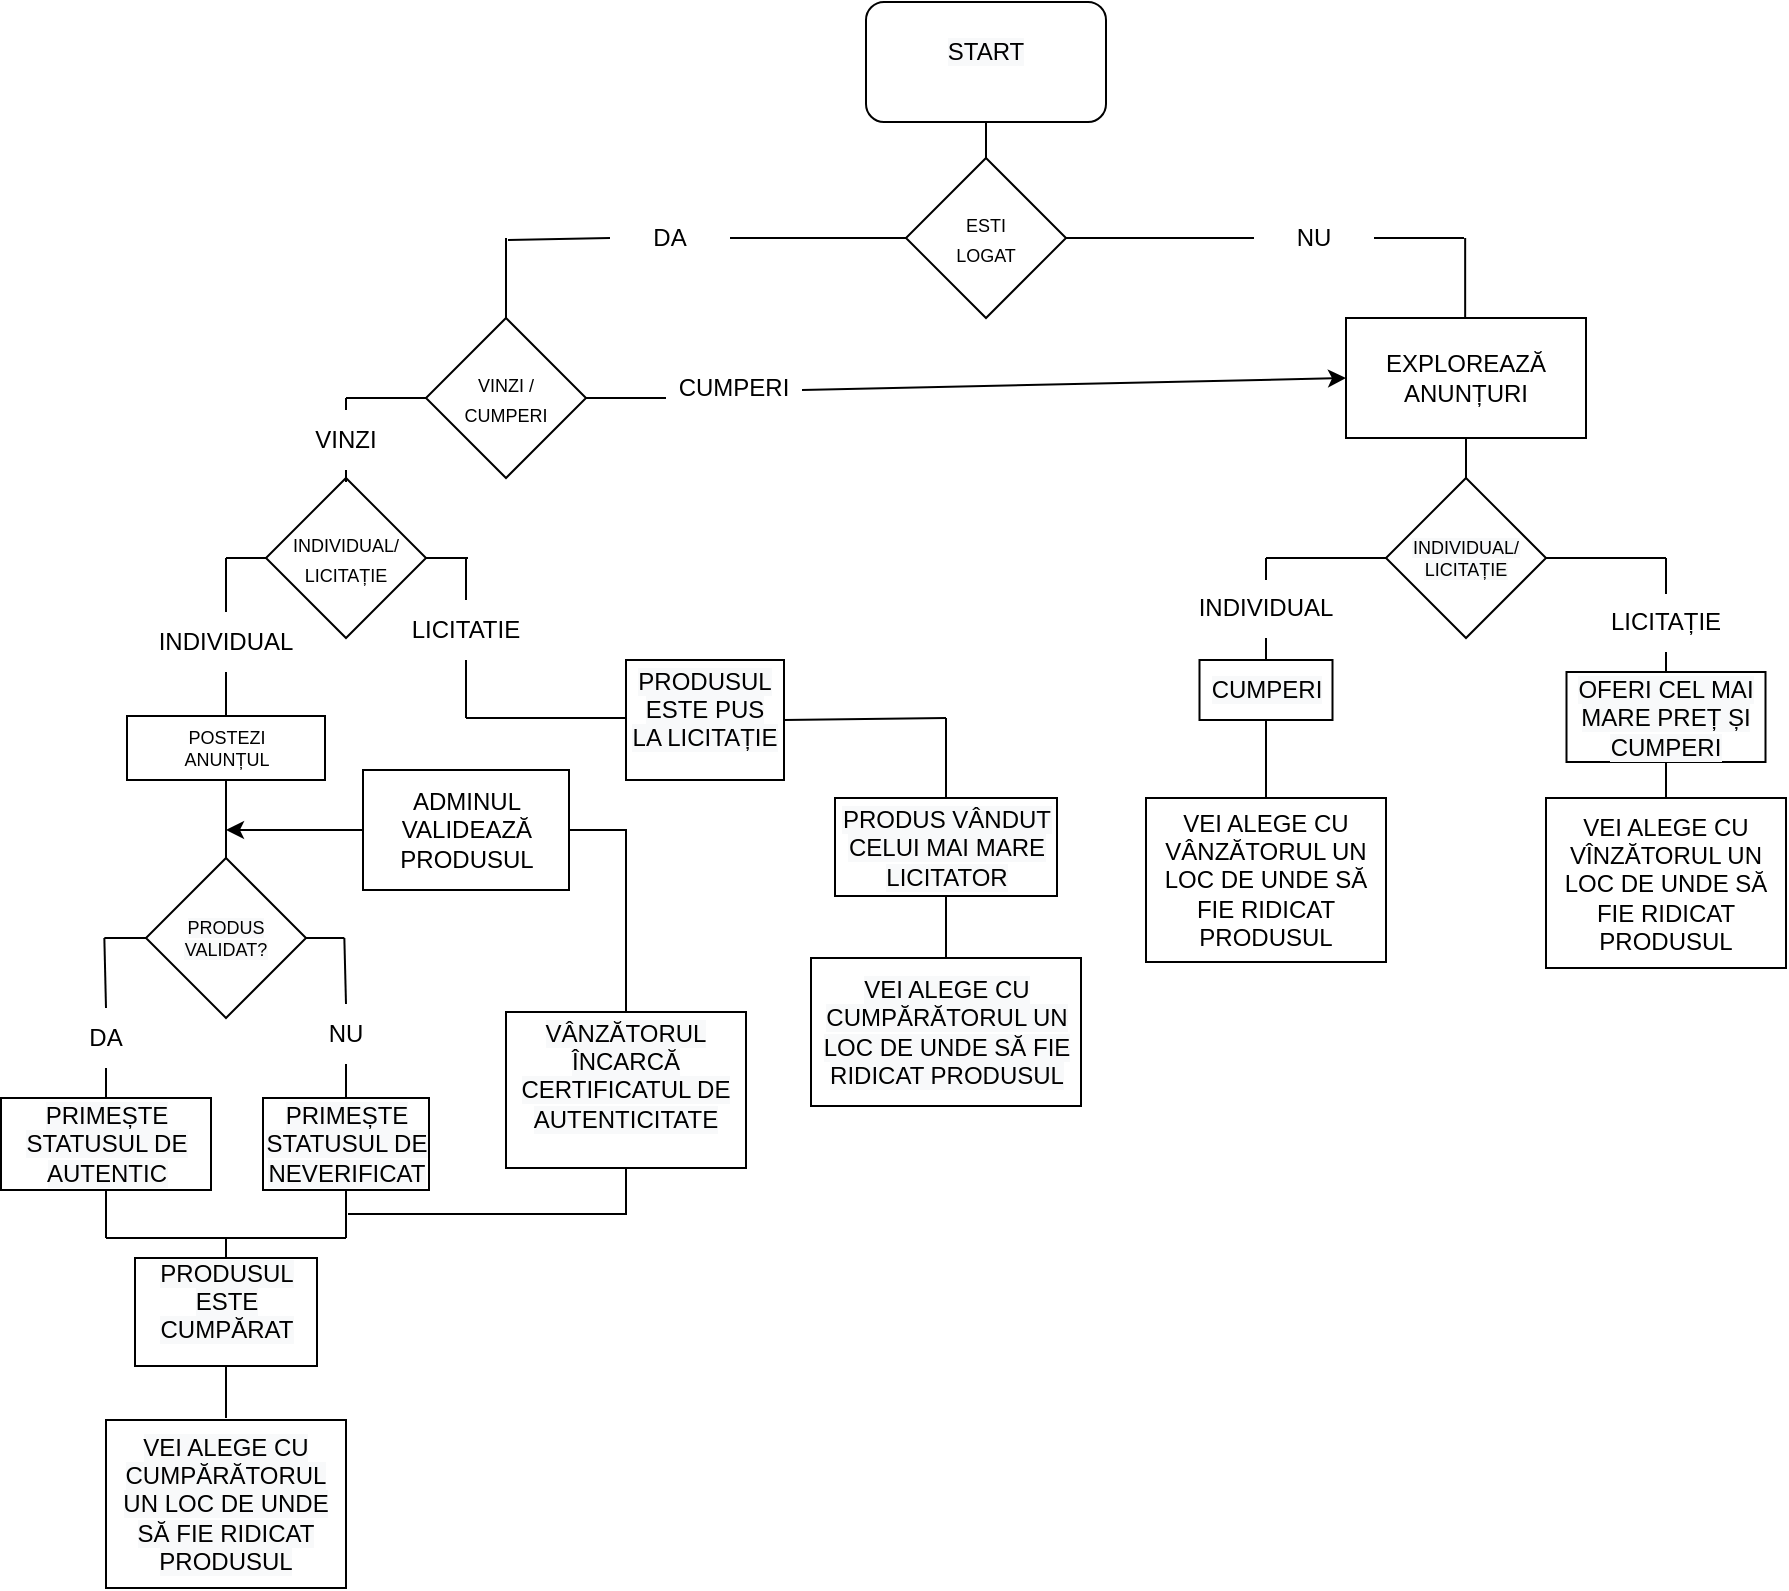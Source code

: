 <mxfile version="18.0.1" type="device"><diagram name="Page-1" id="74e2e168-ea6b-b213-b513-2b3c1d86103e"><mxGraphModel dx="1420" dy="760" grid="0" gridSize="10" guides="1" tooltips="1" connect="1" arrows="1" fold="1" page="1" pageScale="1" pageWidth="1100" pageHeight="850" background="none" math="0" shadow="0"><root><mxCell id="0"/><mxCell id="1" parent="0"/><mxCell id="nvIemPbBqearj9-zuSN4-2" value="" style="endArrow=none;html=1;rounded=0;entryX=0.5;entryY=1;entryDx=0;entryDy=0;" parent="1" edge="1"><mxGeometry width="50" height="50" relative="1" as="geometry"><mxPoint x="540" y="120" as="sourcePoint"/><mxPoint x="540" y="60" as="targetPoint"/></mxGeometry></mxCell><mxCell id="nvIemPbBqearj9-zuSN4-4" value="" style="endArrow=none;html=1;rounded=0;exitX=1;exitY=0.5;exitDx=0;exitDy=0;entryX=0;entryY=0.5;entryDx=0;entryDy=0;" parent="1" source="nvIemPbBqearj9-zuSN4-6" target="nvIemPbBqearj9-zuSN4-7" edge="1"><mxGeometry width="50" height="50" relative="1" as="geometry"><mxPoint x="413" y="119" as="sourcePoint"/><mxPoint x="674" y="120" as="targetPoint"/></mxGeometry></mxCell><mxCell id="nvIemPbBqearj9-zuSN4-5" value="" style="endArrow=none;html=1;rounded=0;" parent="1" edge="1"><mxGeometry width="50" height="50" relative="1" as="geometry"><mxPoint x="300" y="200" as="sourcePoint"/><mxPoint x="300" y="120" as="targetPoint"/></mxGeometry></mxCell><mxCell id="nvIemPbBqearj9-zuSN4-6" value="DA" style="text;html=1;strokeColor=none;fillColor=none;align=center;verticalAlign=middle;whiteSpace=wrap;rounded=0;" parent="1" vertex="1"><mxGeometry x="352" y="105" width="60" height="30" as="geometry"/></mxCell><mxCell id="nvIemPbBqearj9-zuSN4-7" value="NU" style="text;html=1;strokeColor=none;fillColor=none;align=center;verticalAlign=middle;whiteSpace=wrap;rounded=0;" parent="1" vertex="1"><mxGeometry x="674" y="105" width="60" height="30" as="geometry"/></mxCell><mxCell id="nvIemPbBqearj9-zuSN4-8" value="" style="endArrow=none;html=1;rounded=0;" parent="1" edge="1"><mxGeometry width="50" height="50" relative="1" as="geometry"><mxPoint x="779.58" y="160" as="sourcePoint"/><mxPoint x="779.58" y="120" as="targetPoint"/></mxGeometry></mxCell><mxCell id="nvIemPbBqearj9-zuSN4-10" value="EXPLOREAZĂ ANUNȚURI" style="rounded=0;whiteSpace=wrap;html=1;" parent="1" vertex="1"><mxGeometry x="720" y="160" width="120" height="60" as="geometry"/></mxCell><mxCell id="nvIemPbBqearj9-zuSN4-11" value="" style="endArrow=none;html=1;rounded=0;" parent="1" edge="1"><mxGeometry width="50" height="50" relative="1" as="geometry"><mxPoint x="220" y="200" as="sourcePoint"/><mxPoint x="380" y="200" as="targetPoint"/></mxGeometry></mxCell><mxCell id="nvIemPbBqearj9-zuSN4-14" value="" style="endArrow=none;html=1;rounded=0;startArrow=none;" parent="1" source="nvIemPbBqearj9-zuSN4-17" edge="1"><mxGeometry width="50" height="50" relative="1" as="geometry"><mxPoint x="220" y="280" as="sourcePoint"/><mxPoint x="220" y="200" as="targetPoint"/></mxGeometry></mxCell><mxCell id="nvIemPbBqearj9-zuSN4-22" value="" style="endArrow=classic;html=1;rounded=0;entryX=0;entryY=0.5;entryDx=0;entryDy=0;" parent="1" target="nvIemPbBqearj9-zuSN4-10" edge="1"><mxGeometry width="50" height="50" relative="1" as="geometry"><mxPoint x="448" y="196" as="sourcePoint"/><mxPoint x="570" y="280" as="targetPoint"/></mxGeometry></mxCell><mxCell id="6mFJDsJlj8G11Jt7fWZ3-4" value="" style="endArrow=none;html=1;rounded=0;" parent="1" edge="1"><mxGeometry width="50" height="50" relative="1" as="geometry"><mxPoint x="160" y="280" as="sourcePoint"/><mxPoint x="281" y="280" as="targetPoint"/></mxGeometry></mxCell><mxCell id="6mFJDsJlj8G11Jt7fWZ3-5" value="" style="endArrow=none;html=1;rounded=0;entryX=0.5;entryY=1;entryDx=0;entryDy=0;exitX=0.5;exitY=0;exitDx=0;exitDy=0;" parent="1" source="4G8QmlDS4O5-XPUD7uBI-12" target="6mFJDsJlj8G11Jt7fWZ3-7" edge="1"><mxGeometry width="50" height="50" relative="1" as="geometry"><mxPoint x="188" y="344" as="sourcePoint"/><mxPoint x="159" y="327" as="targetPoint"/></mxGeometry></mxCell><mxCell id="6mFJDsJlj8G11Jt7fWZ3-6" value="" style="endArrow=none;html=1;rounded=0;entryX=0.5;entryY=1;entryDx=0;entryDy=0;" parent="1" target="6mFJDsJlj8G11Jt7fWZ3-8" edge="1"><mxGeometry width="50" height="50" relative="1" as="geometry"><mxPoint x="280" y="360" as="sourcePoint"/><mxPoint x="279" y="342" as="targetPoint"/></mxGeometry></mxCell><mxCell id="6mFJDsJlj8G11Jt7fWZ3-7" value="INDIVIDUAL" style="text;html=1;strokeColor=none;fillColor=none;align=center;verticalAlign=middle;whiteSpace=wrap;rounded=0;" parent="1" vertex="1"><mxGeometry x="130" y="307" width="60" height="30" as="geometry"/></mxCell><mxCell id="6mFJDsJlj8G11Jt7fWZ3-8" value="LICITATIE" style="text;html=1;strokeColor=none;fillColor=none;align=center;verticalAlign=middle;whiteSpace=wrap;rounded=0;" parent="1" vertex="1"><mxGeometry x="250" y="301" width="60" height="30" as="geometry"/></mxCell><mxCell id="6mFJDsJlj8G11Jt7fWZ3-9" value="" style="endArrow=none;html=1;rounded=0;" parent="1" edge="1"><mxGeometry width="50" height="50" relative="1" as="geometry"><mxPoint x="99.17" y="470" as="sourcePoint"/><mxPoint x="219.17" y="470" as="targetPoint"/></mxGeometry></mxCell><mxCell id="6mFJDsJlj8G11Jt7fWZ3-10" value="" style="endArrow=none;html=1;rounded=0;exitX=0.5;exitY=0;exitDx=0;exitDy=0;" parent="1" source="6mFJDsJlj8G11Jt7fWZ3-16" edge="1"><mxGeometry width="50" height="50" relative="1" as="geometry"><mxPoint x="99" y="501" as="sourcePoint"/><mxPoint x="99.17" y="470" as="targetPoint"/></mxGeometry></mxCell><mxCell id="6mFJDsJlj8G11Jt7fWZ3-11" value="" style="endArrow=none;html=1;rounded=0;exitX=0.5;exitY=0;exitDx=0;exitDy=0;" parent="1" source="6mFJDsJlj8G11Jt7fWZ3-17" edge="1"><mxGeometry width="50" height="50" relative="1" as="geometry"><mxPoint x="309" y="438" as="sourcePoint"/><mxPoint x="219.17" y="470" as="targetPoint"/></mxGeometry></mxCell><mxCell id="6mFJDsJlj8G11Jt7fWZ3-13" value="" style="endArrow=none;html=1;rounded=0;exitX=0.5;exitY=0;exitDx=0;exitDy=0;" parent="1" source="4G8QmlDS4O5-XPUD7uBI-19" target="4G8QmlDS4O5-XPUD7uBI-12" edge="1"><mxGeometry width="50" height="50" relative="1" as="geometry"><mxPoint x="160" y="440" as="sourcePoint"/><mxPoint x="160" y="394" as="targetPoint"/></mxGeometry></mxCell><mxCell id="6mFJDsJlj8G11Jt7fWZ3-16" value="DA" style="text;html=1;strokeColor=none;fillColor=none;align=center;verticalAlign=middle;whiteSpace=wrap;rounded=0;" parent="1" vertex="1"><mxGeometry x="70" y="505" width="60" height="30" as="geometry"/></mxCell><mxCell id="6mFJDsJlj8G11Jt7fWZ3-17" value="NU" style="text;html=1;strokeColor=none;fillColor=none;align=center;verticalAlign=middle;whiteSpace=wrap;rounded=0;" parent="1" vertex="1"><mxGeometry x="190" y="503" width="60" height="30" as="geometry"/></mxCell><mxCell id="6mFJDsJlj8G11Jt7fWZ3-19" value="" style="endArrow=classic;html=1;rounded=0;startArrow=none;" parent="1" edge="1" source="_MLSpKrPjAZrgp4reCJR-3"><mxGeometry width="50" height="50" relative="1" as="geometry"><mxPoint x="280" y="581" as="sourcePoint"/><mxPoint x="160" y="416" as="targetPoint"/><Array as="points"/></mxGeometry></mxCell><mxCell id="6mFJDsJlj8G11Jt7fWZ3-20" value="" style="endArrow=none;html=1;rounded=0;entryX=0.5;entryY=1;entryDx=0;entryDy=0;" parent="1" target="nvIemPbBqearj9-zuSN4-10" edge="1"><mxGeometry width="50" height="50" relative="1" as="geometry"><mxPoint x="780" y="280" as="sourcePoint"/><mxPoint x="560" y="330" as="targetPoint"/></mxGeometry></mxCell><mxCell id="6mFJDsJlj8G11Jt7fWZ3-26" value="" style="endArrow=none;html=1;rounded=0;exitX=1;exitY=0.5;exitDx=0;exitDy=0;" parent="1" source="4G8QmlDS4O5-XPUD7uBI-14" edge="1"><mxGeometry width="50" height="50" relative="1" as="geometry"><mxPoint x="468" y="398" as="sourcePoint"/><mxPoint x="520" y="360" as="targetPoint"/></mxGeometry></mxCell><mxCell id="6mFJDsJlj8G11Jt7fWZ3-28" value="" style="endArrow=none;html=1;rounded=0;" parent="1" edge="1"><mxGeometry width="50" height="50" relative="1" as="geometry"><mxPoint x="520" y="400" as="sourcePoint"/><mxPoint x="520" y="360" as="targetPoint"/></mxGeometry></mxCell><mxCell id="6mFJDsJlj8G11Jt7fWZ3-30" value="" style="endArrow=none;html=1;rounded=0;entryX=0;entryY=0.5;entryDx=0;entryDy=0;" parent="1" edge="1"><mxGeometry width="50" height="50" relative="1" as="geometry"><mxPoint x="280" y="360" as="sourcePoint"/><mxPoint x="360" y="360" as="targetPoint"/></mxGeometry></mxCell><mxCell id="6mFJDsJlj8G11Jt7fWZ3-31" value="" style="endArrow=none;html=1;rounded=0;" parent="1" edge="1"><mxGeometry width="50" height="50" relative="1" as="geometry"><mxPoint x="880" y="280" as="sourcePoint"/><mxPoint x="680" y="280" as="targetPoint"/></mxGeometry></mxCell><mxCell id="6mFJDsJlj8G11Jt7fWZ3-33" value="" style="endArrow=none;html=1;rounded=0;entryX=0.5;entryY=1;entryDx=0;entryDy=0;" parent="1" edge="1"><mxGeometry width="50" height="50" relative="1" as="geometry"><mxPoint x="680" y="400" as="sourcePoint"/><mxPoint x="680" y="361" as="targetPoint"/></mxGeometry></mxCell><mxCell id="6mFJDsJlj8G11Jt7fWZ3-37" value="INDIVIDUAL" style="text;html=1;strokeColor=none;fillColor=none;align=center;verticalAlign=middle;whiteSpace=wrap;rounded=0;" parent="1" vertex="1"><mxGeometry x="650" y="290" width="60" height="30" as="geometry"/></mxCell><mxCell id="6mFJDsJlj8G11Jt7fWZ3-38" value="" style="endArrow=none;html=1;rounded=0;" parent="1" edge="1"><mxGeometry width="50" height="50" relative="1" as="geometry"><mxPoint x="680" y="291" as="sourcePoint"/><mxPoint x="680" y="280" as="targetPoint"/></mxGeometry></mxCell><mxCell id="6mFJDsJlj8G11Jt7fWZ3-39" value="LICITAȚIE" style="text;html=1;strokeColor=none;fillColor=none;align=center;verticalAlign=middle;whiteSpace=wrap;rounded=0;" parent="1" vertex="1"><mxGeometry x="850" y="297" width="60" height="30" as="geometry"/></mxCell><mxCell id="6mFJDsJlj8G11Jt7fWZ3-41" value="" style="endArrow=none;html=1;rounded=0;entryX=0.5;entryY=1;entryDx=0;entryDy=0;" parent="1" target="4G8QmlDS4O5-XPUD7uBI-39" edge="1"><mxGeometry width="50" height="50" relative="1" as="geometry"><mxPoint x="880" y="400" as="sourcePoint"/><mxPoint x="880" y="383.5" as="targetPoint"/></mxGeometry></mxCell><mxCell id="6mFJDsJlj8G11Jt7fWZ3-42" value="" style="endArrow=none;html=1;rounded=0;" parent="1" edge="1"><mxGeometry width="50" height="50" relative="1" as="geometry"><mxPoint x="880" y="298" as="sourcePoint"/><mxPoint x="880" y="280" as="targetPoint"/></mxGeometry></mxCell><mxCell id="6mFJDsJlj8G11Jt7fWZ3-44" value="" style="endArrow=none;html=1;rounded=0;entryX=0.5;entryY=1;entryDx=0;entryDy=0;" parent="1" edge="1"><mxGeometry width="50" height="50" relative="1" as="geometry"><mxPoint x="520" y="480" as="sourcePoint"/><mxPoint x="520" y="440" as="targetPoint"/></mxGeometry></mxCell><mxCell id="6mFJDsJlj8G11Jt7fWZ3-48" value="" style="endArrow=none;html=1;rounded=0;" parent="1" edge="1"><mxGeometry width="50" height="50" relative="1" as="geometry"><mxPoint x="100" y="620" as="sourcePoint"/><mxPoint x="220" y="620" as="targetPoint"/></mxGeometry></mxCell><mxCell id="6mFJDsJlj8G11Jt7fWZ3-49" value="" style="endArrow=none;html=1;rounded=0;entryX=0.5;entryY=1;entryDx=0;entryDy=0;" parent="1" edge="1"><mxGeometry width="50" height="50" relative="1" as="geometry"><mxPoint x="100" y="620" as="sourcePoint"/><mxPoint x="100" y="590" as="targetPoint"/></mxGeometry></mxCell><mxCell id="6mFJDsJlj8G11Jt7fWZ3-50" value="" style="endArrow=none;html=1;rounded=0;entryX=0.5;entryY=1;entryDx=0;entryDy=0;" parent="1" target="4G8QmlDS4O5-XPUD7uBI-25" edge="1"><mxGeometry width="50" height="50" relative="1" as="geometry"><mxPoint x="220" y="620" as="sourcePoint"/><mxPoint x="220" y="605" as="targetPoint"/></mxGeometry></mxCell><mxCell id="6mFJDsJlj8G11Jt7fWZ3-51" value="" style="endArrow=none;html=1;rounded=0;exitX=0.5;exitY=0;exitDx=0;exitDy=0;entryX=0.5;entryY=1;entryDx=0;entryDy=0;" parent="1" target="4G8QmlDS4O5-XPUD7uBI-26" edge="1"><mxGeometry width="50" height="50" relative="1" as="geometry"><mxPoint x="160" y="710" as="sourcePoint"/><mxPoint x="160" y="670" as="targetPoint"/></mxGeometry></mxCell><mxCell id="6mFJDsJlj8G11Jt7fWZ3-52" value="" style="endArrow=none;html=1;rounded=0;" parent="1" edge="1"><mxGeometry width="50" height="50" relative="1" as="geometry"><mxPoint x="160" y="630" as="sourcePoint"/><mxPoint x="160" y="620" as="targetPoint"/></mxGeometry></mxCell><mxCell id="4G8QmlDS4O5-XPUD7uBI-1" value="&lt;font style=&quot;font-size: 9px;&quot;&gt;ESTI&lt;br&gt;LOGAT&lt;/font&gt;" style="rhombus;whiteSpace=wrap;html=1;" parent="1" vertex="1"><mxGeometry x="500" y="80" width="80" height="80" as="geometry"/></mxCell><mxCell id="4G8QmlDS4O5-XPUD7uBI-3" value="&lt;font style=&quot;font-size: 9px;&quot;&gt;VINZI /&lt;br&gt;CUMPERI&lt;/font&gt;" style="rhombus;whiteSpace=wrap;html=1;" parent="1" vertex="1"><mxGeometry x="260" y="160" width="80" height="80" as="geometry"/></mxCell><mxCell id="4G8QmlDS4O5-XPUD7uBI-4" value="&lt;font style=&quot;font-size: 9px;&quot;&gt;&lt;span style=&quot;&quot;&gt;INDIVIDUAL/&lt;/span&gt;&lt;br style=&quot;&quot;&gt;&lt;span style=&quot;&quot;&gt;LICITAȚIE&lt;/span&gt;&lt;/font&gt;" style="rhombus;whiteSpace=wrap;html=1;" parent="1" vertex="1"><mxGeometry x="180" y="240" width="80" height="80" as="geometry"/></mxCell><mxCell id="nvIemPbBqearj9-zuSN4-17" value="VINZI" style="text;html=1;strokeColor=none;fillColor=none;align=center;verticalAlign=middle;whiteSpace=wrap;rounded=0;" parent="1" vertex="1"><mxGeometry x="190" y="206" width="60" height="30" as="geometry"/></mxCell><mxCell id="4G8QmlDS4O5-XPUD7uBI-5" value="" style="endArrow=none;html=1;rounded=0;" parent="1" target="nvIemPbBqearj9-zuSN4-17" edge="1"><mxGeometry width="50" height="50" relative="1" as="geometry"><mxPoint x="220" y="242" as="sourcePoint"/><mxPoint x="220" y="200" as="targetPoint"/></mxGeometry></mxCell><mxCell id="4G8QmlDS4O5-XPUD7uBI-12" value="POSTEZI&lt;br&gt;ANUNȚUL" style="rounded=0;whiteSpace=wrap;html=1;fontSize=9;" parent="1" vertex="1"><mxGeometry x="110.5" y="359" width="99" height="32" as="geometry"/></mxCell><mxCell id="4G8QmlDS4O5-XPUD7uBI-13" value="" style="endArrow=none;html=1;rounded=0;fontSize=9;exitX=0.5;exitY=0;exitDx=0;exitDy=0;" parent="1" source="6mFJDsJlj8G11Jt7fWZ3-7" edge="1"><mxGeometry width="50" height="50" relative="1" as="geometry"><mxPoint x="336" y="392" as="sourcePoint"/><mxPoint x="160" y="280" as="targetPoint"/></mxGeometry></mxCell><mxCell id="4G8QmlDS4O5-XPUD7uBI-14" value="&#10;&lt;span style=&quot;color: rgb(0, 0, 0); font-family: Helvetica; font-size: 12px; font-style: normal; font-variant-ligatures: normal; font-variant-caps: normal; font-weight: 400; letter-spacing: normal; orphans: 2; text-align: center; text-indent: 0px; text-transform: none; widows: 2; word-spacing: 0px; -webkit-text-stroke-width: 0px; background-color: rgb(248, 249, 250); text-decoration-thickness: initial; text-decoration-style: initial; text-decoration-color: initial; float: none; display: inline !important;&quot;&gt;PRODUSUL ESTE PUS LA LICITAȚIE&lt;/span&gt;&#10;&#10;" style="rounded=0;whiteSpace=wrap;html=1;fontSize=9;" parent="1" vertex="1"><mxGeometry x="360" y="331" width="79" height="60" as="geometry"/></mxCell><mxCell id="4G8QmlDS4O5-XPUD7uBI-16" value="" style="endArrow=none;html=1;rounded=0;fontSize=9;exitX=0.5;exitY=0;exitDx=0;exitDy=0;" parent="1" source="6mFJDsJlj8G11Jt7fWZ3-8" edge="1"><mxGeometry width="50" height="50" relative="1" as="geometry"><mxPoint x="301" y="348" as="sourcePoint"/><mxPoint x="280" y="280" as="targetPoint"/></mxGeometry></mxCell><mxCell id="4G8QmlDS4O5-XPUD7uBI-19" value="&lt;span style=&quot;color: rgb(0, 0, 0); font-family: Helvetica; font-size: 9px; font-style: normal; font-variant-ligatures: normal; font-variant-caps: normal; font-weight: 400; letter-spacing: normal; orphans: 2; text-align: center; text-indent: 0px; text-transform: none; widows: 2; word-spacing: 0px; -webkit-text-stroke-width: 0px; text-decoration-thickness: initial; text-decoration-style: initial; text-decoration-color: initial; background-color: rgb(248, 249, 250); float: none; display: inline !important;&quot;&gt;PRODUS&lt;br&gt;VALIDAT?&lt;/span&gt;" style="rhombus;whiteSpace=wrap;html=1;fontSize=9;" parent="1" vertex="1"><mxGeometry x="120" y="430" width="80" height="80" as="geometry"/></mxCell><mxCell id="4G8QmlDS4O5-XPUD7uBI-21" value="" style="endArrow=none;html=1;rounded=0;fontSize=9;entryX=0.5;entryY=1;entryDx=0;entryDy=0;exitX=0.5;exitY=0;exitDx=0;exitDy=0;" parent="1" target="6mFJDsJlj8G11Jt7fWZ3-16" edge="1"><mxGeometry width="50" height="50" relative="1" as="geometry"><mxPoint x="100" y="550" as="sourcePoint"/><mxPoint x="235" y="519" as="targetPoint"/></mxGeometry></mxCell><mxCell id="4G8QmlDS4O5-XPUD7uBI-23" value="&lt;span style=&quot;color: rgb(0, 0, 0); font-family: Helvetica; font-size: 12px; font-style: normal; font-variant-ligatures: normal; font-variant-caps: normal; font-weight: 400; letter-spacing: normal; orphans: 2; text-align: center; text-indent: 0px; text-transform: none; widows: 2; word-spacing: 0px; -webkit-text-stroke-width: 0px; background-color: rgb(248, 249, 250); text-decoration-thickness: initial; text-decoration-style: initial; text-decoration-color: initial; float: none; display: inline !important;&quot;&gt;PRIMEȘTE STATUSUL DE AUTENTIC&lt;/span&gt;&lt;br&gt;" style="rounded=0;whiteSpace=wrap;html=1;fontSize=9;" parent="1" vertex="1"><mxGeometry x="47.5" y="550" width="105" height="46" as="geometry"/></mxCell><mxCell id="4G8QmlDS4O5-XPUD7uBI-25" value="&lt;span style=&quot;color: rgb(0, 0, 0); font-family: Helvetica; font-size: 12px; font-style: normal; font-variant-ligatures: normal; font-variant-caps: normal; font-weight: 400; letter-spacing: normal; orphans: 2; text-align: center; text-indent: 0px; text-transform: none; widows: 2; word-spacing: 0px; -webkit-text-stroke-width: 0px; background-color: rgb(248, 249, 250); text-decoration-thickness: initial; text-decoration-style: initial; text-decoration-color: initial; float: none; display: inline !important;&quot;&gt;PRIMEȘTE STATUSUL DE NEVERIFICAT&lt;/span&gt;&lt;br&gt;" style="rounded=0;whiteSpace=wrap;html=1;fontSize=9;" parent="1" vertex="1"><mxGeometry x="178.5" y="550" width="83" height="46" as="geometry"/></mxCell><mxCell id="4G8QmlDS4O5-XPUD7uBI-26" value="&#10;&lt;span style=&quot;color: rgb(0, 0, 0); font-family: Helvetica; font-size: 12px; font-style: normal; font-variant-ligatures: normal; font-variant-caps: normal; font-weight: 400; letter-spacing: normal; orphans: 2; text-align: center; text-indent: 0px; text-transform: none; widows: 2; word-spacing: 0px; -webkit-text-stroke-width: 0px; background-color: rgb(248, 249, 250); text-decoration-thickness: initial; text-decoration-style: initial; text-decoration-color: initial; float: none; display: inline !important;&quot;&gt;PRODUSUL ESTE CUMPĂRAT&lt;/span&gt;&#10;&#10;" style="rounded=0;whiteSpace=wrap;html=1;fontSize=9;" parent="1" vertex="1"><mxGeometry x="114.5" y="630" width="91" height="54" as="geometry"/></mxCell><mxCell id="4G8QmlDS4O5-XPUD7uBI-28" value="&lt;span style=&quot;color: rgb(0, 0, 0); font-family: Helvetica; font-size: 12px; font-style: normal; font-variant-ligatures: normal; font-variant-caps: normal; font-weight: 400; letter-spacing: normal; orphans: 2; text-align: center; text-indent: 0px; text-transform: none; widows: 2; word-spacing: 0px; -webkit-text-stroke-width: 0px; background-color: rgb(248, 249, 250); text-decoration-thickness: initial; text-decoration-style: initial; text-decoration-color: initial; float: none; display: inline !important;&quot;&gt;VEI ALEGE CU CUMPĂRĂTORUL UN LOC DE UNDE SĂ FIE RIDICAT PRODUSUL&lt;/span&gt;&lt;br&gt;" style="rounded=0;whiteSpace=wrap;html=1;fontSize=9;" parent="1" vertex="1"><mxGeometry x="100" y="711" width="120" height="84" as="geometry"/></mxCell><mxCell id="4G8QmlDS4O5-XPUD7uBI-29" value="" style="endArrow=none;html=1;rounded=0;fontSize=9;entryX=0.5;entryY=1;entryDx=0;entryDy=0;exitX=0.5;exitY=0;exitDx=0;exitDy=0;" parent="1" source="4G8QmlDS4O5-XPUD7uBI-25" target="6mFJDsJlj8G11Jt7fWZ3-17" edge="1"><mxGeometry width="50" height="50" relative="1" as="geometry"><mxPoint x="332" y="493" as="sourcePoint"/><mxPoint x="382" y="443" as="targetPoint"/></mxGeometry></mxCell><mxCell id="4G8QmlDS4O5-XPUD7uBI-32" value="" style="endArrow=none;html=1;rounded=0;fontSize=9;entryX=0;entryY=0.5;entryDx=0;entryDy=0;" parent="1" target="nvIemPbBqearj9-zuSN4-6" edge="1"><mxGeometry width="50" height="50" relative="1" as="geometry"><mxPoint x="301" y="121" as="sourcePoint"/><mxPoint x="496" y="176" as="targetPoint"/></mxGeometry></mxCell><mxCell id="4G8QmlDS4O5-XPUD7uBI-33" value="" style="endArrow=none;html=1;rounded=0;fontSize=9;exitX=1;exitY=0.5;exitDx=0;exitDy=0;" parent="1" source="nvIemPbBqearj9-zuSN4-7" edge="1"><mxGeometry width="50" height="50" relative="1" as="geometry"><mxPoint x="690" y="217" as="sourcePoint"/><mxPoint x="779" y="120" as="targetPoint"/></mxGeometry></mxCell><mxCell id="4G8QmlDS4O5-XPUD7uBI-35" value="&lt;font style=&quot;font-size: 9px;&quot;&gt;&lt;span style=&quot;color: rgb(0, 0, 0); font-family: Helvetica; font-style: normal; font-variant-ligatures: normal; font-variant-caps: normal; font-weight: 400; letter-spacing: normal; orphans: 2; text-align: center; text-indent: 0px; text-transform: none; widows: 2; word-spacing: 0px; -webkit-text-stroke-width: 0px; background-color: rgb(248, 249, 250); text-decoration-thickness: initial; text-decoration-style: initial; text-decoration-color: initial; float: none; display: inline !important;&quot;&gt;INDIVIDUAL/&lt;/span&gt;&lt;br style=&quot;color: rgb(0, 0, 0); font-family: Helvetica; font-style: normal; font-variant-ligatures: normal; font-variant-caps: normal; font-weight: 400; letter-spacing: normal; orphans: 2; text-align: center; text-indent: 0px; text-transform: none; widows: 2; word-spacing: 0px; -webkit-text-stroke-width: 0px; background-color: rgb(248, 249, 250); text-decoration-thickness: initial; text-decoration-style: initial; text-decoration-color: initial;&quot;&gt;&lt;span style=&quot;color: rgb(0, 0, 0); font-family: Helvetica; font-style: normal; font-variant-ligatures: normal; font-variant-caps: normal; font-weight: 400; letter-spacing: normal; orphans: 2; text-align: center; text-indent: 0px; text-transform: none; widows: 2; word-spacing: 0px; -webkit-text-stroke-width: 0px; background-color: rgb(248, 249, 250); text-decoration-thickness: initial; text-decoration-style: initial; text-decoration-color: initial; float: none; display: inline !important;&quot;&gt;LICITAȚIE&lt;/span&gt;&lt;br&gt;&lt;/font&gt;" style="rhombus;whiteSpace=wrap;html=1;fontSize=9;" parent="1" vertex="1"><mxGeometry x="740" y="240" width="80" height="80" as="geometry"/></mxCell><mxCell id="4G8QmlDS4O5-XPUD7uBI-36" value="" style="endArrow=none;html=1;rounded=0;fontSize=9;entryX=0.5;entryY=1;entryDx=0;entryDy=0;exitX=0.5;exitY=0;exitDx=0;exitDy=0;" parent="1" target="6mFJDsJlj8G11Jt7fWZ3-37" edge="1"><mxGeometry width="50" height="50" relative="1" as="geometry"><mxPoint x="680" y="331" as="sourcePoint"/><mxPoint x="740" y="311" as="targetPoint"/></mxGeometry></mxCell><mxCell id="4G8QmlDS4O5-XPUD7uBI-37" value="" style="endArrow=none;html=1;rounded=0;fontSize=9;entryX=0.5;entryY=1;entryDx=0;entryDy=0;exitX=0.5;exitY=0;exitDx=0;exitDy=0;" parent="1" target="6mFJDsJlj8G11Jt7fWZ3-39" edge="1"><mxGeometry width="50" height="50" relative="1" as="geometry"><mxPoint x="880" y="338.5" as="sourcePoint"/><mxPoint x="798" y="311" as="targetPoint"/></mxGeometry></mxCell><mxCell id="4G8QmlDS4O5-XPUD7uBI-38" value="&lt;span style=&quot;color: rgb(0, 0, 0); font-family: Helvetica; font-size: 12px; font-style: normal; font-variant-ligatures: normal; font-variant-caps: normal; font-weight: 400; letter-spacing: normal; orphans: 2; text-align: center; text-indent: 0px; text-transform: none; widows: 2; word-spacing: 0px; -webkit-text-stroke-width: 0px; background-color: rgb(248, 249, 250); text-decoration-thickness: initial; text-decoration-style: initial; text-decoration-color: initial; float: none; display: inline !important;&quot;&gt;CUMPERI&lt;/span&gt;&lt;br&gt;" style="rounded=0;whiteSpace=wrap;html=1;fontSize=9;" parent="1" vertex="1"><mxGeometry x="646.75" y="331" width="66.5" height="30" as="geometry"/></mxCell><mxCell id="4G8QmlDS4O5-XPUD7uBI-39" value="&lt;span style=&quot;color: rgb(0, 0, 0); font-family: Helvetica; font-size: 12px; font-style: normal; font-variant-ligatures: normal; font-variant-caps: normal; font-weight: 400; letter-spacing: normal; orphans: 2; text-align: center; text-indent: 0px; text-transform: none; widows: 2; word-spacing: 0px; -webkit-text-stroke-width: 0px; background-color: rgb(248, 249, 250); text-decoration-thickness: initial; text-decoration-style: initial; text-decoration-color: initial; float: none; display: inline !important;&quot;&gt;OFERI CEL MAI MARE PREȚ ȘI CUMPERI&lt;/span&gt;&lt;br&gt;" style="rounded=0;whiteSpace=wrap;html=1;fontSize=9;" parent="1" vertex="1"><mxGeometry x="830.25" y="337" width="99.5" height="45" as="geometry"/></mxCell><mxCell id="4G8QmlDS4O5-XPUD7uBI-40" value="&lt;span style=&quot;color: rgb(0, 0, 0); font-family: Helvetica; font-size: 12px; font-style: normal; font-variant-ligatures: normal; font-variant-caps: normal; font-weight: 400; letter-spacing: normal; orphans: 2; text-align: center; text-indent: 0px; text-transform: none; widows: 2; word-spacing: 0px; -webkit-text-stroke-width: 0px; background-color: rgb(248, 249, 250); text-decoration-thickness: initial; text-decoration-style: initial; text-decoration-color: initial; float: none; display: inline !important;&quot;&gt;PRODUS VÂNDUT CELUI MAI MARE LICITATOR&lt;/span&gt;&lt;br&gt;" style="rounded=0;whiteSpace=wrap;html=1;fontSize=9;" parent="1" vertex="1"><mxGeometry x="464.5" y="400" width="111" height="49" as="geometry"/></mxCell><mxCell id="4G8QmlDS4O5-XPUD7uBI-41" value="&lt;span style=&quot;color: rgb(0, 0, 0); font-family: Helvetica; font-size: 12px; font-style: normal; font-variant-ligatures: normal; font-variant-caps: normal; font-weight: 400; letter-spacing: normal; orphans: 2; text-align: center; text-indent: 0px; text-transform: none; widows: 2; word-spacing: 0px; -webkit-text-stroke-width: 0px; background-color: rgb(248, 249, 250); text-decoration-thickness: initial; text-decoration-style: initial; text-decoration-color: initial; float: none; display: inline !important;&quot;&gt;VEI ALEGE CU CUMPĂRĂTORUL UN LOC DE UNDE SĂ FIE RIDICAT PRODUSUL&lt;/span&gt;&lt;br&gt;" style="rounded=0;whiteSpace=wrap;html=1;fontSize=9;" parent="1" vertex="1"><mxGeometry x="452.5" y="480" width="135" height="74" as="geometry"/></mxCell><mxCell id="4G8QmlDS4O5-XPUD7uBI-42" value="&lt;span style=&quot;font-size: 12px;&quot;&gt;VEI ALEGE CU VÂNZĂTORUL UN LOC DE UNDE SĂ FIE RIDICAT PRODUSUL&lt;/span&gt;" style="rounded=0;whiteSpace=wrap;html=1;fontSize=9;" parent="1" vertex="1"><mxGeometry x="620" y="400" width="120" height="82" as="geometry"/></mxCell><mxCell id="4G8QmlDS4O5-XPUD7uBI-43" value="&lt;span style=&quot;font-size: 12px;&quot;&gt;VEI ALEGE CU VÎNZĂTORUL UN LOC DE UNDE SĂ FIE RIDICAT PRODUSUL&lt;/span&gt;" style="rounded=0;whiteSpace=wrap;html=1;fontSize=9;" parent="1" vertex="1"><mxGeometry x="820" y="400" width="120" height="85" as="geometry"/></mxCell><mxCell id="4G8QmlDS4O5-XPUD7uBI-44" value="&#10;&lt;span style=&quot;color: rgb(0, 0, 0); font-family: Helvetica; font-size: 12px; font-style: normal; font-variant-ligatures: normal; font-variant-caps: normal; font-weight: 400; letter-spacing: normal; orphans: 2; text-align: center; text-indent: 0px; text-transform: none; widows: 2; word-spacing: 0px; -webkit-text-stroke-width: 0px; background-color: rgb(248, 249, 250); text-decoration-thickness: initial; text-decoration-style: initial; text-decoration-color: initial; float: none; display: inline !important;&quot;&gt;START&lt;/span&gt;&#10;&#10;" style="rounded=1;whiteSpace=wrap;html=1;fontSize=9;" parent="1" vertex="1"><mxGeometry x="480" y="2" width="120" height="60" as="geometry"/></mxCell><mxCell id="_MLSpKrPjAZrgp4reCJR-3" value="ADMINUL VALIDEAZĂ PRODUSUL" style="rounded=0;whiteSpace=wrap;html=1;" vertex="1" parent="1"><mxGeometry x="228.5" y="386" width="103" height="60" as="geometry"/></mxCell><mxCell id="_MLSpKrPjAZrgp4reCJR-4" value="" style="endArrow=none;html=1;rounded=0;" edge="1" parent="1" target="_MLSpKrPjAZrgp4reCJR-3"><mxGeometry width="50" height="50" relative="1" as="geometry"><mxPoint x="221" y="608" as="sourcePoint"/><mxPoint x="160" y="416" as="targetPoint"/><Array as="points"><mxPoint x="360" y="608"/><mxPoint x="360" y="416"/></Array></mxGeometry></mxCell><mxCell id="_MLSpKrPjAZrgp4reCJR-5" value="&#10;&lt;span style=&quot;color: rgb(0, 0, 0); font-family: Helvetica; font-size: 12px; font-style: normal; font-variant-ligatures: normal; font-variant-caps: normal; font-weight: 400; letter-spacing: normal; orphans: 2; text-align: center; text-indent: 0px; text-transform: none; widows: 2; word-spacing: 0px; -webkit-text-stroke-width: 0px; background-color: rgb(248, 249, 250); text-decoration-thickness: initial; text-decoration-style: initial; text-decoration-color: initial; float: none; display: inline !important;&quot;&gt;VÂNZĂTORUL ÎNCARCĂ CERTIFICATUL DE AUTENTICITATE&lt;/span&gt;&#10;&#10;" style="rounded=0;whiteSpace=wrap;html=1;" vertex="1" parent="1"><mxGeometry x="300" y="507" width="120" height="78" as="geometry"/></mxCell><mxCell id="_MLSpKrPjAZrgp4reCJR-6" value="CUMPERI" style="text;html=1;strokeColor=none;fillColor=none;align=center;verticalAlign=middle;whiteSpace=wrap;rounded=0;" vertex="1" parent="1"><mxGeometry x="384" y="180" width="60" height="30" as="geometry"/></mxCell></root></mxGraphModel></diagram></mxfile>